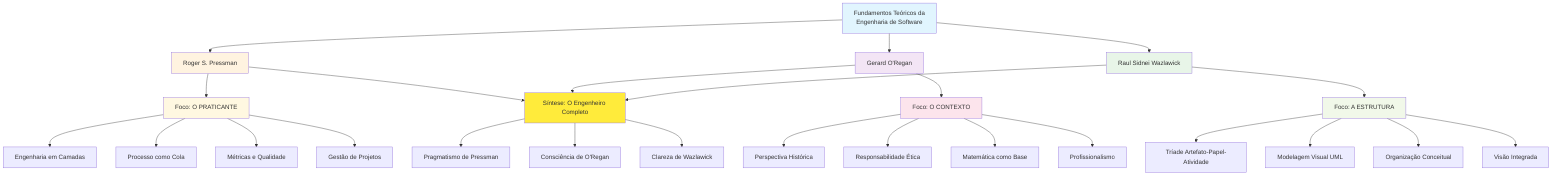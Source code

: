 graph TD
    A[Fundamentos Teóricos da<br/>Engenharia de Software] --> B[Roger S. Pressman]
    A --> C[Gerard O'Regan]
    A --> D[Raul Sidnei Wazlawick]
    
    B --> B1[Foco: O PRATICANTE]
    B1 --> B11[Engenharia em Camadas]
    B1 --> B12[Processo como Cola]
    B1 --> B13[Métricas e Qualidade]
    B1 --> B14[Gestão de Projetos]
    
    C --> C1[Foco: O CONTEXTO]
    C1 --> C11[Perspectiva Histórica]
    C1 --> C12[Responsabilidade Ética]
    C1 --> C13[Matemática como Base]
    C1 --> C14[Profissionalismo]
    
    D --> D1[Foco: A ESTRUTURA]
    D1 --> D11[Tríade Artefato-Papel-Atividade]
    D1 --> D12[Modelagem Visual UML]
    D1 --> D13[Organização Conceitual]
    D1 --> D14[Visão Integrada]
    
    E[Síntese: O Engenheiro Completo] --> E1[Pragmatismo de Pressman]
    E --> E2[Consciência de O'Regan]
    E --> E3[Clareza de Wazlawick]
    
    B --> E
    C --> E
    D --> E
    
    style A fill:#e1f5fe
    style B fill:#fff3e0
    style C fill:#f3e5f5
    style D fill:#e8f5e8
    style E fill:#ffeb3b
    style B1 fill:#fff8e1
    style C1 fill:#fce4ec
    style D1 fill:#f1f8e9